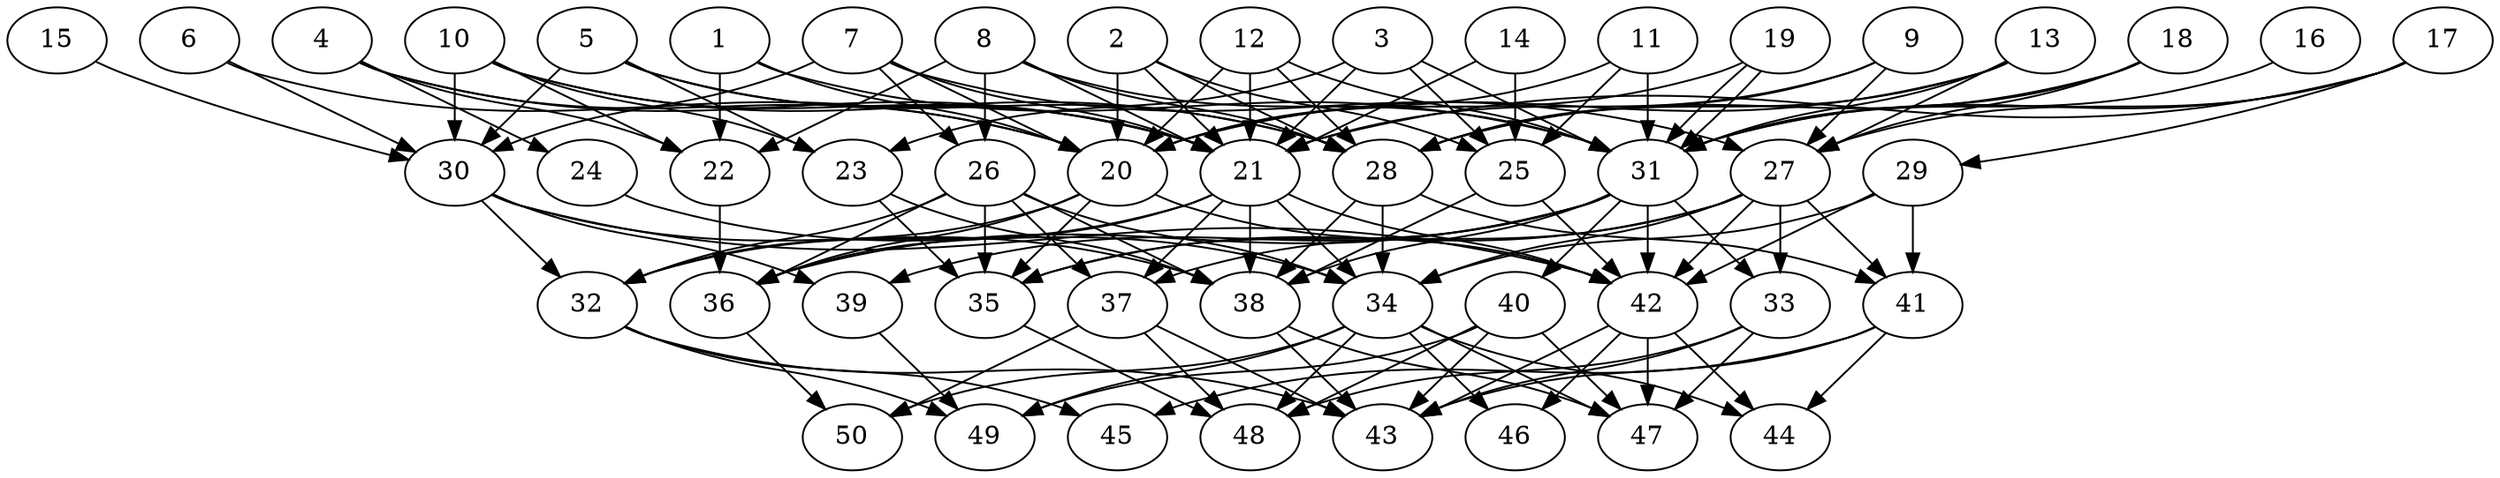 // DAG automatically generated by daggen at Thu Oct  3 14:07:58 2019
// ./daggen --dot -n 50 --ccr 0.5 --fat 0.7 --regular 0.7 --density 0.6 --mindata 5242880 --maxdata 52428800 
digraph G {
  1 [size="49557504", alpha="0.08", expect_size="24778752"] 
  1 -> 20 [size ="24778752"]
  1 -> 22 [size ="24778752"]
  1 -> 31 [size ="24778752"]
  2 [size="24094720", alpha="0.13", expect_size="12047360"] 
  2 -> 20 [size ="12047360"]
  2 -> 21 [size ="12047360"]
  2 -> 25 [size ="12047360"]
  2 -> 28 [size ="12047360"]
  3 [size="79319040", alpha="0.16", expect_size="39659520"] 
  3 -> 21 [size ="39659520"]
  3 -> 23 [size ="39659520"]
  3 -> 25 [size ="39659520"]
  3 -> 31 [size ="39659520"]
  4 [size="71028736", alpha="0.02", expect_size="35514368"] 
  4 -> 20 [size ="35514368"]
  4 -> 21 [size ="35514368"]
  4 -> 22 [size ="35514368"]
  4 -> 24 [size ="35514368"]
  5 [size="11948032", alpha="0.06", expect_size="5974016"] 
  5 -> 21 [size ="5974016"]
  5 -> 23 [size ="5974016"]
  5 -> 28 [size ="5974016"]
  5 -> 30 [size ="5974016"]
  6 [size="95784960", alpha="0.10", expect_size="47892480"] 
  6 -> 20 [size ="47892480"]
  6 -> 30 [size ="47892480"]
  7 [size="102031360", alpha="0.07", expect_size="51015680"] 
  7 -> 20 [size ="51015680"]
  7 -> 21 [size ="51015680"]
  7 -> 26 [size ="51015680"]
  7 -> 27 [size ="51015680"]
  7 -> 30 [size ="51015680"]
  8 [size="88375296", alpha="0.09", expect_size="44187648"] 
  8 -> 21 [size ="44187648"]
  8 -> 22 [size ="44187648"]
  8 -> 26 [size ="44187648"]
  8 -> 28 [size ="44187648"]
  8 -> 31 [size ="44187648"]
  9 [size="91103232", alpha="0.09", expect_size="45551616"] 
  9 -> 21 [size ="45551616"]
  9 -> 27 [size ="45551616"]
  9 -> 28 [size ="45551616"]
  10 [size="89284608", alpha="0.11", expect_size="44642304"] 
  10 -> 21 [size ="44642304"]
  10 -> 22 [size ="44642304"]
  10 -> 23 [size ="44642304"]
  10 -> 28 [size ="44642304"]
  10 -> 30 [size ="44642304"]
  11 [size="73046016", alpha="0.11", expect_size="36523008"] 
  11 -> 20 [size ="36523008"]
  11 -> 25 [size ="36523008"]
  11 -> 31 [size ="36523008"]
  12 [size="15951872", alpha="0.12", expect_size="7975936"] 
  12 -> 20 [size ="7975936"]
  12 -> 21 [size ="7975936"]
  12 -> 28 [size ="7975936"]
  12 -> 31 [size ="7975936"]
  13 [size="75524096", alpha="0.13", expect_size="37762048"] 
  13 -> 20 [size ="37762048"]
  13 -> 27 [size ="37762048"]
  13 -> 28 [size ="37762048"]
  13 -> 31 [size ="37762048"]
  14 [size="55875584", alpha="0.03", expect_size="27937792"] 
  14 -> 21 [size ="27937792"]
  14 -> 25 [size ="27937792"]
  15 [size="63657984", alpha="0.08", expect_size="31828992"] 
  15 -> 30 [size ="31828992"]
  16 [size="91512832", alpha="0.14", expect_size="45756416"] 
  16 -> 31 [size ="45756416"]
  17 [size="42471424", alpha="0.12", expect_size="21235712"] 
  17 -> 21 [size ="21235712"]
  17 -> 27 [size ="21235712"]
  17 -> 29 [size ="21235712"]
  17 -> 31 [size ="21235712"]
  18 [size="76390400", alpha="0.03", expect_size="38195200"] 
  18 -> 27 [size ="38195200"]
  18 -> 28 [size ="38195200"]
  18 -> 31 [size ="38195200"]
  19 [size="23203840", alpha="0.16", expect_size="11601920"] 
  19 -> 20 [size ="11601920"]
  19 -> 31 [size ="11601920"]
  19 -> 31 [size ="11601920"]
  20 [size="66363392", alpha="0.15", expect_size="33181696"] 
  20 -> 32 [size ="33181696"]
  20 -> 35 [size ="33181696"]
  20 -> 36 [size ="33181696"]
  20 -> 42 [size ="33181696"]
  21 [size="22016000", alpha="0.03", expect_size="11008000"] 
  21 -> 32 [size ="11008000"]
  21 -> 34 [size ="11008000"]
  21 -> 36 [size ="11008000"]
  21 -> 37 [size ="11008000"]
  21 -> 38 [size ="11008000"]
  21 -> 42 [size ="11008000"]
  22 [size="72321024", alpha="0.13", expect_size="36160512"] 
  22 -> 36 [size ="36160512"]
  23 [size="35489792", alpha="0.18", expect_size="17744896"] 
  23 -> 35 [size ="17744896"]
  23 -> 38 [size ="17744896"]
  24 [size="97781760", alpha="0.16", expect_size="48890880"] 
  24 -> 34 [size ="48890880"]
  25 [size="19154944", alpha="0.14", expect_size="9577472"] 
  25 -> 38 [size ="9577472"]
  25 -> 42 [size ="9577472"]
  26 [size="54775808", alpha="0.10", expect_size="27387904"] 
  26 -> 32 [size ="27387904"]
  26 -> 34 [size ="27387904"]
  26 -> 35 [size ="27387904"]
  26 -> 36 [size ="27387904"]
  26 -> 37 [size ="27387904"]
  26 -> 38 [size ="27387904"]
  27 [size="28710912", alpha="0.05", expect_size="14355456"] 
  27 -> 33 [size ="14355456"]
  27 -> 34 [size ="14355456"]
  27 -> 35 [size ="14355456"]
  27 -> 37 [size ="14355456"]
  27 -> 41 [size ="14355456"]
  27 -> 42 [size ="14355456"]
  28 [size="85776384", alpha="0.18", expect_size="42888192"] 
  28 -> 34 [size ="42888192"]
  28 -> 38 [size ="42888192"]
  28 -> 41 [size ="42888192"]
  29 [size="97816576", alpha="0.07", expect_size="48908288"] 
  29 -> 34 [size ="48908288"]
  29 -> 41 [size ="48908288"]
  29 -> 42 [size ="48908288"]
  30 [size="79872000", alpha="0.12", expect_size="39936000"] 
  30 -> 32 [size ="39936000"]
  30 -> 38 [size ="39936000"]
  30 -> 39 [size ="39936000"]
  30 -> 42 [size ="39936000"]
  31 [size="57950208", alpha="0.12", expect_size="28975104"] 
  31 -> 33 [size ="28975104"]
  31 -> 35 [size ="28975104"]
  31 -> 36 [size ="28975104"]
  31 -> 38 [size ="28975104"]
  31 -> 39 [size ="28975104"]
  31 -> 40 [size ="28975104"]
  31 -> 42 [size ="28975104"]
  32 [size="71129088", alpha="0.12", expect_size="35564544"] 
  32 -> 43 [size ="35564544"]
  32 -> 45 [size ="35564544"]
  32 -> 49 [size ="35564544"]
  33 [size="38643712", alpha="0.06", expect_size="19321856"] 
  33 -> 43 [size ="19321856"]
  33 -> 47 [size ="19321856"]
  33 -> 48 [size ="19321856"]
  34 [size="29327360", alpha="0.09", expect_size="14663680"] 
  34 -> 44 [size ="14663680"]
  34 -> 46 [size ="14663680"]
  34 -> 47 [size ="14663680"]
  34 -> 48 [size ="14663680"]
  34 -> 49 [size ="14663680"]
  34 -> 50 [size ="14663680"]
  35 [size="103727104", alpha="0.04", expect_size="51863552"] 
  35 -> 48 [size ="51863552"]
  36 [size="74561536", alpha="0.16", expect_size="37280768"] 
  36 -> 50 [size ="37280768"]
  37 [size="27129856", alpha="0.15", expect_size="13564928"] 
  37 -> 43 [size ="13564928"]
  37 -> 48 [size ="13564928"]
  37 -> 50 [size ="13564928"]
  38 [size="52979712", alpha="0.08", expect_size="26489856"] 
  38 -> 43 [size ="26489856"]
  38 -> 47 [size ="26489856"]
  39 [size="41256960", alpha="0.04", expect_size="20628480"] 
  39 -> 49 [size ="20628480"]
  40 [size="72581120", alpha="0.11", expect_size="36290560"] 
  40 -> 43 [size ="36290560"]
  40 -> 47 [size ="36290560"]
  40 -> 48 [size ="36290560"]
  40 -> 49 [size ="36290560"]
  41 [size="37007360", alpha="0.01", expect_size="18503680"] 
  41 -> 43 [size ="18503680"]
  41 -> 44 [size ="18503680"]
  41 -> 45 [size ="18503680"]
  42 [size="91467776", alpha="0.04", expect_size="45733888"] 
  42 -> 43 [size ="45733888"]
  42 -> 44 [size ="45733888"]
  42 -> 46 [size ="45733888"]
  42 -> 47 [size ="45733888"]
  43 [size="52686848", alpha="0.12", expect_size="26343424"] 
  44 [size="80074752", alpha="0.19", expect_size="40037376"] 
  45 [size="30279680", alpha="0.07", expect_size="15139840"] 
  46 [size="50845696", alpha="0.05", expect_size="25422848"] 
  47 [size="34058240", alpha="0.07", expect_size="17029120"] 
  48 [size="11902976", alpha="0.05", expect_size="5951488"] 
  49 [size="50284544", alpha="0.01", expect_size="25142272"] 
  50 [size="67551232", alpha="0.12", expect_size="33775616"] 
}
